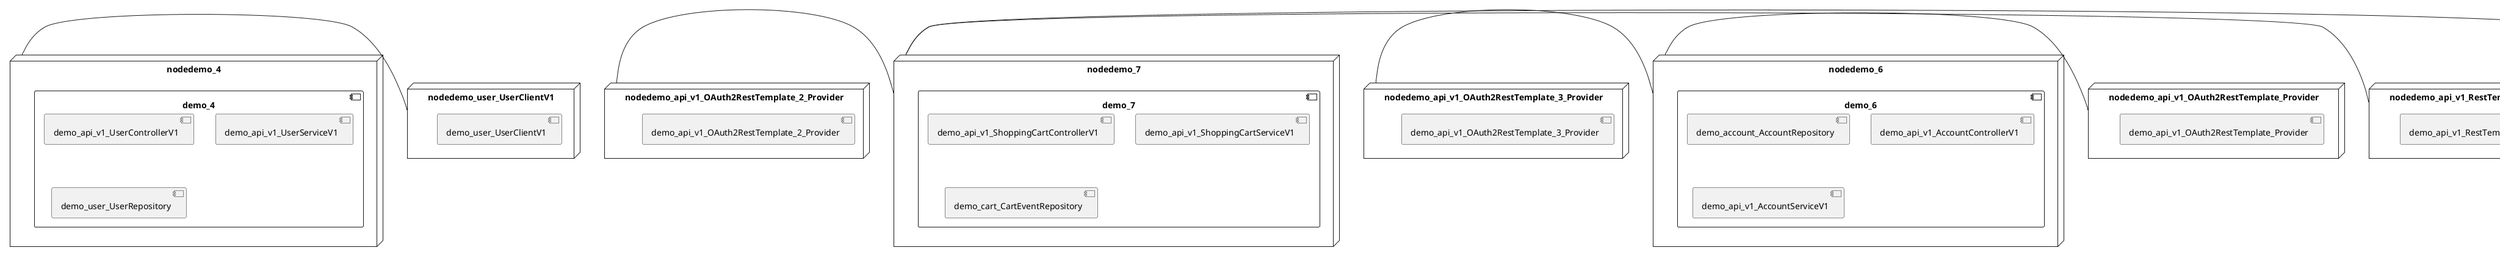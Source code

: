 @startuml
skinparam fixCircleLabelOverlapping true
skinparam componentStyle uml2
node nodedemo {
component demo {
[demo_UserController] [[kbastani-spring-cloud-event-sourcing-example.system#_3jtjRDHPEe-gJbaI0cLzbQ]]
[demo_UserRepository] [[kbastani-spring-cloud-event-sourcing-example.system#_3jtjRDHPEe-gJbaI0cLzbQ]]
[demo_UserService] [[kbastani-spring-cloud-event-sourcing-example.system#_3jtjRDHPEe-gJbaI0cLzbQ]]
[demo_login_UserController] [[kbastani-spring-cloud-event-sourcing-example.system#_3jtjRDHPEe-gJbaI0cLzbQ]]
}
}
node nodedemo_2 {
component demo_2 {
[demo_api_v1_OrderControllerV1] [[kbastani-spring-cloud-event-sourcing-example.system#_3jtjRDHPEe-gJbaI0cLzbQ]]
[demo_api_v1_OrderServiceV1] [[kbastani-spring-cloud-event-sourcing-example.system#_3jtjRDHPEe-gJbaI0cLzbQ]]
[demo_config_DatabaseInitializer] [[kbastani-spring-cloud-event-sourcing-example.system#_3jtjRDHPEe-gJbaI0cLzbQ]]
[demo_invoice_InvoiceRepository] [[kbastani-spring-cloud-event-sourcing-example.system#_3jtjRDHPEe-gJbaI0cLzbQ]]
[demo_order_OrderEventRepository] [[kbastani-spring-cloud-event-sourcing-example.system#_3jtjRDHPEe-gJbaI0cLzbQ]]
[demo_order_OrderRepository] [[kbastani-spring-cloud-event-sourcing-example.system#_3jtjRDHPEe-gJbaI0cLzbQ]]
}
}
node nodedemo_3 {
component demo_3 {
[DatabaseInitializer] [[kbastani-spring-cloud-event-sourcing-example.system#_3jtjRDHPEe-gJbaI0cLzbQ]]
}
}
node nodedemo_4 {
component demo_4 {
[demo_api_v1_UserControllerV1] [[kbastani-spring-cloud-event-sourcing-example.system#_3jtjRDHPEe-gJbaI0cLzbQ]]
[demo_api_v1_UserServiceV1] [[kbastani-spring-cloud-event-sourcing-example.system#_3jtjRDHPEe-gJbaI0cLzbQ]]
[demo_user_UserRepository] [[kbastani-spring-cloud-event-sourcing-example.system#_3jtjRDHPEe-gJbaI0cLzbQ]]
}
}
node nodedemo_5 {
component demo_5 {
[demo_api_v1_CatalogControllerV1] [[kbastani-spring-cloud-event-sourcing-example.system#_3jtjRDHPEe-gJbaI0cLzbQ]]
[demo_api_v1_CatalogServiceV1] [[kbastani-spring-cloud-event-sourcing-example.system#_3jtjRDHPEe-gJbaI0cLzbQ]]
[demo_catalog_CatalogInfoRepository] [[kbastani-spring-cloud-event-sourcing-example.system#_3jtjRDHPEe-gJbaI0cLzbQ]]
}
}
node nodedemo_6 {
component demo_6 {
[demo_account_AccountRepository] [[kbastani-spring-cloud-event-sourcing-example.system#_3jtjRDHPEe-gJbaI0cLzbQ]]
[demo_api_v1_AccountControllerV1] [[kbastani-spring-cloud-event-sourcing-example.system#_3jtjRDHPEe-gJbaI0cLzbQ]]
[demo_api_v1_AccountServiceV1] [[kbastani-spring-cloud-event-sourcing-example.system#_3jtjRDHPEe-gJbaI0cLzbQ]]
}
}
node nodedemo_7 {
component demo_7 {
[demo_api_v1_ShoppingCartControllerV1] [[kbastani-spring-cloud-event-sourcing-example.system#_3jtjRDHPEe-gJbaI0cLzbQ]]
[demo_api_v1_ShoppingCartServiceV1] [[kbastani-spring-cloud-event-sourcing-example.system#_3jtjRDHPEe-gJbaI0cLzbQ]]
[demo_cart_CartEventRepository] [[kbastani-spring-cloud-event-sourcing-example.system#_3jtjRDHPEe-gJbaI0cLzbQ]]
}
}
node nodedemo_v1 {
component demo_v1 {
[demo_v1_InventoryControllerV1] [[kbastani-spring-cloud-event-sourcing-example.system#_3jtjRDHPEe-gJbaI0cLzbQ]]
[demo_v1_InventoryServiceV1] [[kbastani-spring-cloud-event-sourcing-example.system#_3jtjRDHPEe-gJbaI0cLzbQ]]
}
}
node nodedemo_api_v1_OAuth2RestTemplate_2_Provider {
[demo_api_v1_OAuth2RestTemplate_2_Provider] [[kbastani-spring-cloud-event-sourcing-example.system#_3jtjRDHPEe-gJbaI0cLzbQ]]
}
node nodedemo_api_v1_OAuth2RestTemplate_3_Provider {
[demo_api_v1_OAuth2RestTemplate_3_Provider] [[kbastani-spring-cloud-event-sourcing-example.system#_3jtjRDHPEe-gJbaI0cLzbQ]]
}
node nodedemo_api_v1_OAuth2RestTemplate_Provider {
[demo_api_v1_OAuth2RestTemplate_Provider] [[kbastani-spring-cloud-event-sourcing-example.system#_3jtjRDHPEe-gJbaI0cLzbQ]]
}
node nodedemo_api_v1_RestTemplate_2_Provider {
[demo_api_v1_RestTemplate_2_Provider] [[kbastani-spring-cloud-event-sourcing-example.system#_3jtjRDHPEe-gJbaI0cLzbQ]]
}
node nodedemo_api_v1_RestTemplate_Provider {
[demo_api_v1_RestTemplate_Provider] [[kbastani-spring-cloud-event-sourcing-example.system#_3jtjRDHPEe-gJbaI0cLzbQ]]
}
node nodedemo_inventory_InventoryRepository_Provider {
[demo_inventory_InventoryRepository_Provider] [[kbastani-spring-cloud-event-sourcing-example.system#_3jtjRDHPEe-gJbaI0cLzbQ]]
}
node nodedemo_login_AuthenticationManager_Provider {
[demo_login_AuthenticationManager_Provider] [[kbastani-spring-cloud-event-sourcing-example.system#_3jtjRDHPEe-gJbaI0cLzbQ]]
}
node nodedemo_login_ClientDetailsService_Provider {
[demo_login_ClientDetailsService_Provider] [[kbastani-spring-cloud-event-sourcing-example.system#_3jtjRDHPEe-gJbaI0cLzbQ]]
}
node nodedemo_login_HttpSessionSecurityContextRepository_Provider {
[demo_login_HttpSessionSecurityContextRepository_Provider] [[kbastani-spring-cloud-event-sourcing-example.system#_3jtjRDHPEe-gJbaI0cLzbQ]]
}
node nodedemo_login_LoginController {
[demo_login_LoginController] [[kbastani-spring-cloud-event-sourcing-example.system#_3jtjRDHPEe-gJbaI0cLzbQ]]
}
node nodedemo_product_ProductRepository_Provider {
[demo_product_ProductRepository_Provider] [[kbastani-spring-cloud-event-sourcing-example.system#_3jtjRDHPEe-gJbaI0cLzbQ]]
}
node nodedemo_user_UserClientV1 {
[demo_user_UserClientV1] [[kbastani-spring-cloud-event-sourcing-example.system#_3jtjRDHPEe-gJbaI0cLzbQ]]
}
node nodedemo_v1_Session_Provider {
[demo_v1_Session_Provider] [[kbastani-spring-cloud-event-sourcing-example.system#_3jtjRDHPEe-gJbaI0cLzbQ]]
}
[nodedemo_4] - [nodedemo_user_UserClientV1]
[nodedemo_api_v1_OAuth2RestTemplate_2_Provider] - [nodedemo_7]
[nodedemo_api_v1_OAuth2RestTemplate_3_Provider] - [nodedemo_6]
[nodedemo_api_v1_OAuth2RestTemplate_Provider] - [nodedemo_6]
[nodedemo_api_v1_RestTemplate_2_Provider] - [nodedemo_7]
[nodedemo_api_v1_RestTemplate_Provider] - [nodedemo_7]
[nodedemo_inventory_InventoryRepository_Provider] - [nodedemo_v1]
[nodedemo_login_AuthenticationManager_Provider] - [nodedemo_login_LoginController]
[nodedemo_login_ClientDetailsService_Provider] - [nodedemo_login_LoginController]
[nodedemo_login_HttpSessionSecurityContextRepository_Provider] - [nodedemo_login_LoginController]
[nodedemo_product_ProductRepository_Provider] - [nodedemo_v1]
[nodedemo_v1_Session_Provider] - [nodedemo_v1]

@enduml
